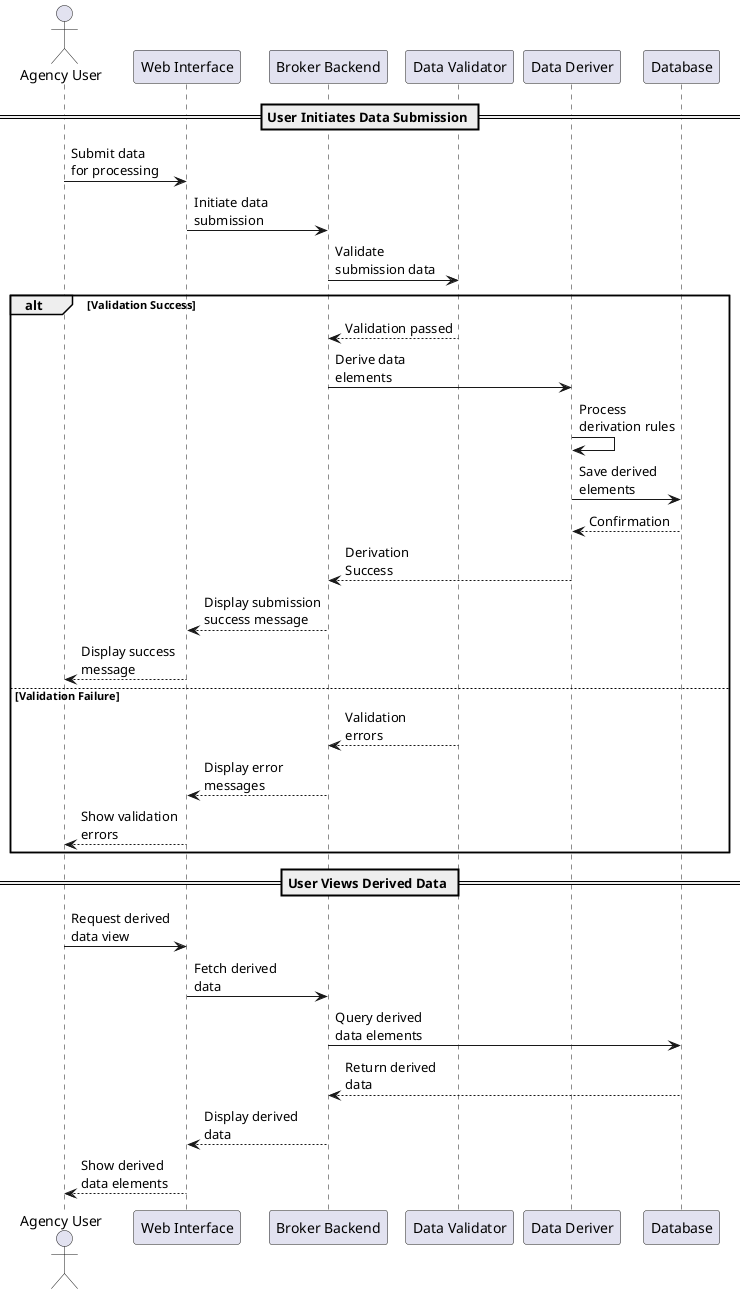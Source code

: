 @startuml
actor AgencyUser as "Agency User"
participant "Web Interface" as UI
participant "Broker Backend" as Backend
participant "Data Validator" as Validator
participant "Data Deriver" as Deriver
participant "Database" as DB

== User Initiates Data Submission ==
AgencyUser -> UI: Submit data\nfor processing
UI -> Backend: Initiate data\nsubmission
Backend -> Validator: Validate\nsubmission data
alt Validation Success
    Validator --> Backend: Validation passed
    Backend -> Deriver: Derive data\nelements
    Deriver -> Deriver: Process\nderivation rules
    Deriver -> DB: Save derived\nelements
    DB --> Deriver: Confirmation
    Deriver --> Backend: Derivation\nSuccess
    Backend --> UI: Display submission\nsuccess message
    UI --> AgencyUser: Display success\nmessage
else Validation Failure
    Validator --> Backend: Validation\nerrors
    Backend --> UI: Display error\nmessages
    UI --> AgencyUser: Show validation\nerrors
end

== User Views Derived Data ==
AgencyUser -> UI: Request derived\ndata view
UI -> Backend: Fetch derived\ndata
Backend -> DB: Query derived\ndata elements
DB --> Backend: Return derived\ndata
Backend --> UI: Display derived\ndata
UI --> AgencyUser: Show derived\ndata elements

@enduml